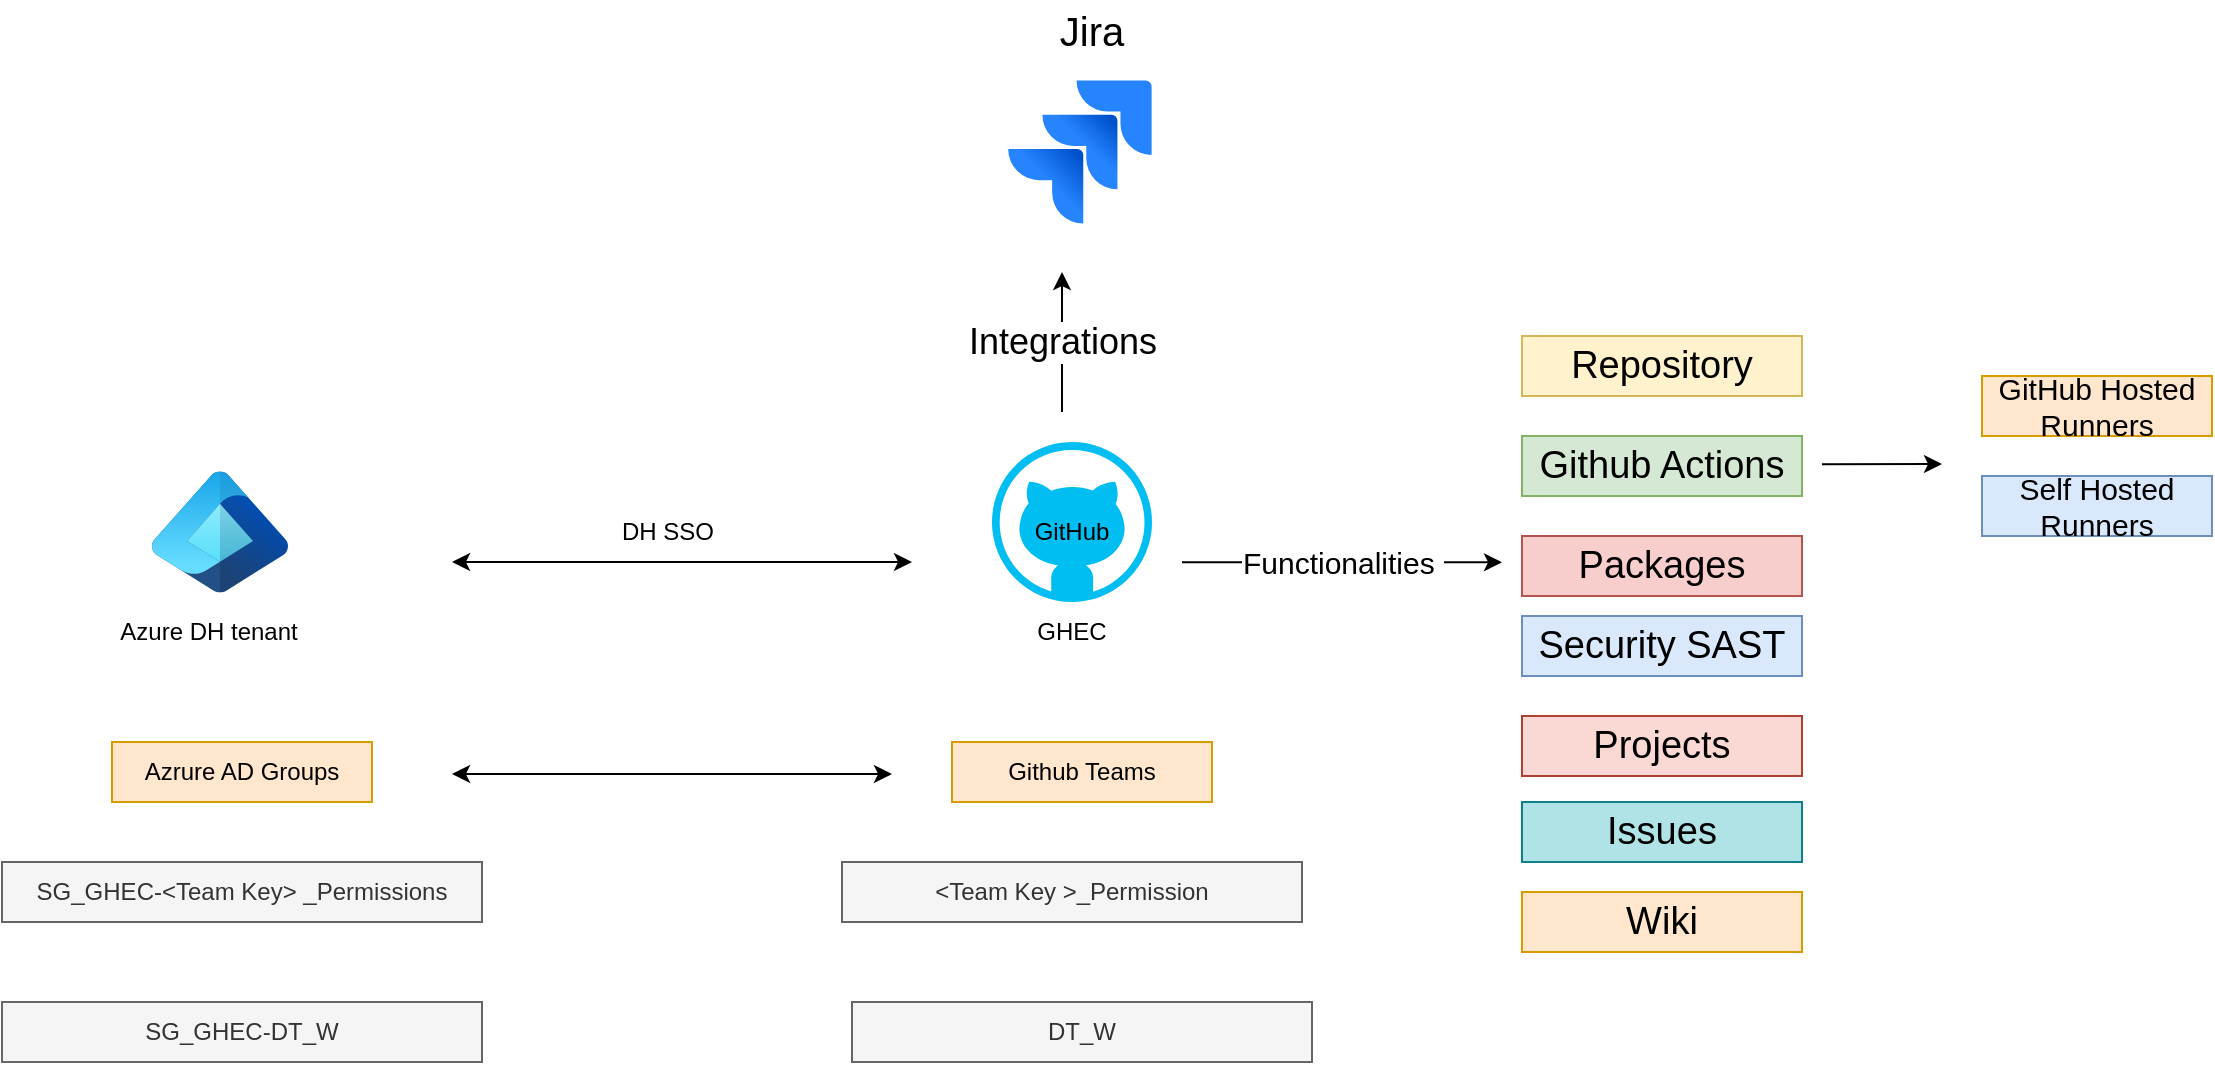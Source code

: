 <mxfile version="24.0.7" type="github">
  <diagram name="Page-1" id="qma6omicdPONd7MP2IDZ">
    <mxGraphModel dx="1735" dy="1025" grid="1" gridSize="10" guides="1" tooltips="1" connect="1" arrows="1" fold="1" page="1" pageScale="1" pageWidth="1169" pageHeight="827" math="0" shadow="0">
      <root>
        <mxCell id="0" />
        <mxCell id="1" parent="0" />
        <mxCell id="AGUYcZojD6WzS64GIDaY-1" value="" style="verticalLabelPosition=bottom;html=1;verticalAlign=top;align=center;strokeColor=none;fillColor=#00BEF2;shape=mxgraph.azure.github_code;pointerEvents=1;" vertex="1" parent="1">
          <mxGeometry x="535" y="331" width="80" height="80" as="geometry" />
        </mxCell>
        <mxCell id="AGUYcZojD6WzS64GIDaY-2" value="GitHub" style="text;html=1;align=center;verticalAlign=middle;whiteSpace=wrap;rounded=0;" vertex="1" parent="1">
          <mxGeometry x="545" y="361" width="60" height="30" as="geometry" />
        </mxCell>
        <mxCell id="AGUYcZojD6WzS64GIDaY-3" value="" style="image;aspect=fixed;html=1;points=[];align=center;fontSize=12;image=img/lib/azure2/other/Entra_Identity.svg;" vertex="1" parent="1">
          <mxGeometry x="115" y="345.78" width="68" height="60.44" as="geometry" />
        </mxCell>
        <mxCell id="AGUYcZojD6WzS64GIDaY-4" value="Azure DH tenant" style="text;html=1;align=center;verticalAlign=middle;whiteSpace=wrap;rounded=0;" vertex="1" parent="1">
          <mxGeometry x="95" y="411" width="97" height="30" as="geometry" />
        </mxCell>
        <mxCell id="AGUYcZojD6WzS64GIDaY-5" value="GHEC" style="text;html=1;align=center;verticalAlign=middle;whiteSpace=wrap;rounded=0;" vertex="1" parent="1">
          <mxGeometry x="545" y="411" width="60" height="30" as="geometry" />
        </mxCell>
        <mxCell id="AGUYcZojD6WzS64GIDaY-6" value="" style="endArrow=classic;startArrow=classic;html=1;rounded=0;" edge="1" parent="1">
          <mxGeometry width="50" height="50" relative="1" as="geometry">
            <mxPoint x="265" y="391" as="sourcePoint" />
            <mxPoint x="495" y="391" as="targetPoint" />
          </mxGeometry>
        </mxCell>
        <mxCell id="AGUYcZojD6WzS64GIDaY-7" value="DH SSO" style="text;html=1;align=center;verticalAlign=middle;whiteSpace=wrap;rounded=0;" vertex="1" parent="1">
          <mxGeometry x="343" y="361" width="60" height="30" as="geometry" />
        </mxCell>
        <mxCell id="AGUYcZojD6WzS64GIDaY-8" value="Azrure AD Groups" style="text;html=1;align=center;verticalAlign=middle;whiteSpace=wrap;rounded=0;fillColor=#ffe6cc;strokeColor=#d79b00;" vertex="1" parent="1">
          <mxGeometry x="95" y="481" width="130" height="30" as="geometry" />
        </mxCell>
        <mxCell id="AGUYcZojD6WzS64GIDaY-9" value="Github Teams" style="text;html=1;align=center;verticalAlign=middle;whiteSpace=wrap;rounded=0;fillColor=#ffe6cc;strokeColor=#d79b00;" vertex="1" parent="1">
          <mxGeometry x="515" y="481" width="130" height="30" as="geometry" />
        </mxCell>
        <mxCell id="AGUYcZojD6WzS64GIDaY-10" value="SG_GHEC-&amp;lt;Team Key&amp;gt; _Permissions" style="text;html=1;align=center;verticalAlign=middle;whiteSpace=wrap;rounded=0;fillColor=#f5f5f5;fontColor=#333333;strokeColor=#666666;" vertex="1" parent="1">
          <mxGeometry x="40" y="541" width="240" height="30" as="geometry" />
        </mxCell>
        <mxCell id="AGUYcZojD6WzS64GIDaY-11" value="&amp;lt;Team Key &amp;gt;_Permission" style="text;html=1;align=center;verticalAlign=middle;whiteSpace=wrap;rounded=0;fillColor=#f5f5f5;fontColor=#333333;strokeColor=#666666;" vertex="1" parent="1">
          <mxGeometry x="460" y="541" width="230" height="30" as="geometry" />
        </mxCell>
        <mxCell id="AGUYcZojD6WzS64GIDaY-12" value="" style="endArrow=classic;startArrow=classic;html=1;rounded=0;" edge="1" parent="1">
          <mxGeometry width="50" height="50" relative="1" as="geometry">
            <mxPoint x="265" y="497" as="sourcePoint" />
            <mxPoint x="485" y="497" as="targetPoint" />
          </mxGeometry>
        </mxCell>
        <mxCell id="AGUYcZojD6WzS64GIDaY-13" value="SG_GHEC-DT_W" style="text;html=1;align=center;verticalAlign=middle;whiteSpace=wrap;rounded=0;fillColor=#f5f5f5;fontColor=#333333;strokeColor=#666666;" vertex="1" parent="1">
          <mxGeometry x="40" y="611" width="240" height="30" as="geometry" />
        </mxCell>
        <mxCell id="AGUYcZojD6WzS64GIDaY-14" value="DT_W" style="text;html=1;align=center;verticalAlign=middle;whiteSpace=wrap;rounded=0;fillColor=#f5f5f5;fontColor=#333333;strokeColor=#666666;" vertex="1" parent="1">
          <mxGeometry x="465" y="611" width="230" height="30" as="geometry" />
        </mxCell>
        <mxCell id="AGUYcZojD6WzS64GIDaY-15" value="Repository" style="text;html=1;align=center;verticalAlign=middle;whiteSpace=wrap;rounded=0;fillColor=#fff2cc;strokeColor=#d6b656;fontSize=19;" vertex="1" parent="1">
          <mxGeometry x="800" y="278" width="140" height="30" as="geometry" />
        </mxCell>
        <mxCell id="AGUYcZojD6WzS64GIDaY-16" value="Github Actions" style="text;html=1;align=center;verticalAlign=middle;whiteSpace=wrap;rounded=0;fontSize=19;fillColor=#d5e8d4;strokeColor=#82b366;" vertex="1" parent="1">
          <mxGeometry x="800" y="328" width="140" height="30" as="geometry" />
        </mxCell>
        <mxCell id="AGUYcZojD6WzS64GIDaY-17" value="Packages" style="text;html=1;align=center;verticalAlign=middle;whiteSpace=wrap;rounded=0;fontSize=19;fillColor=#f8cecc;strokeColor=#b85450;" vertex="1" parent="1">
          <mxGeometry x="800" y="378" width="140" height="30" as="geometry" />
        </mxCell>
        <mxCell id="AGUYcZojD6WzS64GIDaY-18" value="Projects" style="text;html=1;align=center;verticalAlign=middle;whiteSpace=wrap;rounded=0;fontSize=19;fillColor=#fad9d5;strokeColor=#ae4132;" vertex="1" parent="1">
          <mxGeometry x="800" y="468" width="140" height="30" as="geometry" />
        </mxCell>
        <mxCell id="AGUYcZojD6WzS64GIDaY-19" value="Security SAST" style="text;html=1;align=center;verticalAlign=middle;whiteSpace=wrap;rounded=0;fontSize=19;fillColor=#dae8fc;strokeColor=#6c8ebf;" vertex="1" parent="1">
          <mxGeometry x="800" y="418" width="140" height="30" as="geometry" />
        </mxCell>
        <mxCell id="AGUYcZojD6WzS64GIDaY-20" value="Issues" style="text;html=1;align=center;verticalAlign=middle;whiteSpace=wrap;rounded=0;fontSize=19;fillColor=#b0e3e6;strokeColor=#0e8088;" vertex="1" parent="1">
          <mxGeometry x="800" y="511" width="140" height="30" as="geometry" />
        </mxCell>
        <mxCell id="AGUYcZojD6WzS64GIDaY-26" value="" style="endArrow=classic;html=1;rounded=0;" edge="1" parent="1">
          <mxGeometry relative="1" as="geometry">
            <mxPoint x="630" y="391.18" as="sourcePoint" />
            <mxPoint x="790" y="391.18" as="targetPoint" />
          </mxGeometry>
        </mxCell>
        <mxCell id="AGUYcZojD6WzS64GIDaY-27" value="Functionalities&amp;nbsp;" style="edgeLabel;resizable=0;html=1;;align=center;verticalAlign=middle;fontSize=15;" connectable="0" vertex="1" parent="AGUYcZojD6WzS64GIDaY-26">
          <mxGeometry relative="1" as="geometry" />
        </mxCell>
        <mxCell id="AGUYcZojD6WzS64GIDaY-30" value="GitHub Hosted Runners" style="text;html=1;align=center;verticalAlign=middle;whiteSpace=wrap;rounded=0;fontSize=15;fillColor=#ffe6cc;strokeColor=#d79b00;" vertex="1" parent="1">
          <mxGeometry x="1030" y="298" width="115" height="30" as="geometry" />
        </mxCell>
        <mxCell id="AGUYcZojD6WzS64GIDaY-31" value="Self Hosted Runners" style="text;html=1;align=center;verticalAlign=middle;whiteSpace=wrap;rounded=0;fontSize=15;fillColor=#dae8fc;strokeColor=#6c8ebf;" vertex="1" parent="1">
          <mxGeometry x="1030" y="348" width="115" height="30" as="geometry" />
        </mxCell>
        <mxCell id="AGUYcZojD6WzS64GIDaY-32" value="" style="endArrow=classic;html=1;rounded=0;" edge="1" parent="1">
          <mxGeometry relative="1" as="geometry">
            <mxPoint x="570" y="316" as="sourcePoint" />
            <mxPoint x="570" y="246" as="targetPoint" />
          </mxGeometry>
        </mxCell>
        <mxCell id="AGUYcZojD6WzS64GIDaY-33" value="Integrations" style="edgeLabel;resizable=0;html=1;;align=center;verticalAlign=middle;fontSize=18;" connectable="0" vertex="1" parent="AGUYcZojD6WzS64GIDaY-32">
          <mxGeometry relative="1" as="geometry" />
        </mxCell>
        <mxCell id="AGUYcZojD6WzS64GIDaY-36" value="Wiki" style="text;html=1;align=center;verticalAlign=middle;whiteSpace=wrap;rounded=0;fontSize=19;fillColor=#ffe6cc;strokeColor=#d79b00;" vertex="1" parent="1">
          <mxGeometry x="800" y="556" width="140" height="30" as="geometry" />
        </mxCell>
        <mxCell id="AGUYcZojD6WzS64GIDaY-37" value="" style="image;html=1;image=img/lib/atlassian/Jira_Logo.svg;" vertex="1" parent="1">
          <mxGeometry x="543" y="150" width="72" height="72" as="geometry" />
        </mxCell>
        <mxCell id="AGUYcZojD6WzS64GIDaY-38" value="Jira" style="text;html=1;align=center;verticalAlign=middle;whiteSpace=wrap;rounded=0;fontSize=20;" vertex="1" parent="1">
          <mxGeometry x="555" y="110" width="60" height="30" as="geometry" />
        </mxCell>
        <mxCell id="AGUYcZojD6WzS64GIDaY-39" value="" style="endArrow=classic;html=1;rounded=0;" edge="1" parent="1">
          <mxGeometry width="50" height="50" relative="1" as="geometry">
            <mxPoint x="950" y="342.09" as="sourcePoint" />
            <mxPoint x="1010" y="342" as="targetPoint" />
          </mxGeometry>
        </mxCell>
      </root>
    </mxGraphModel>
  </diagram>
</mxfile>
